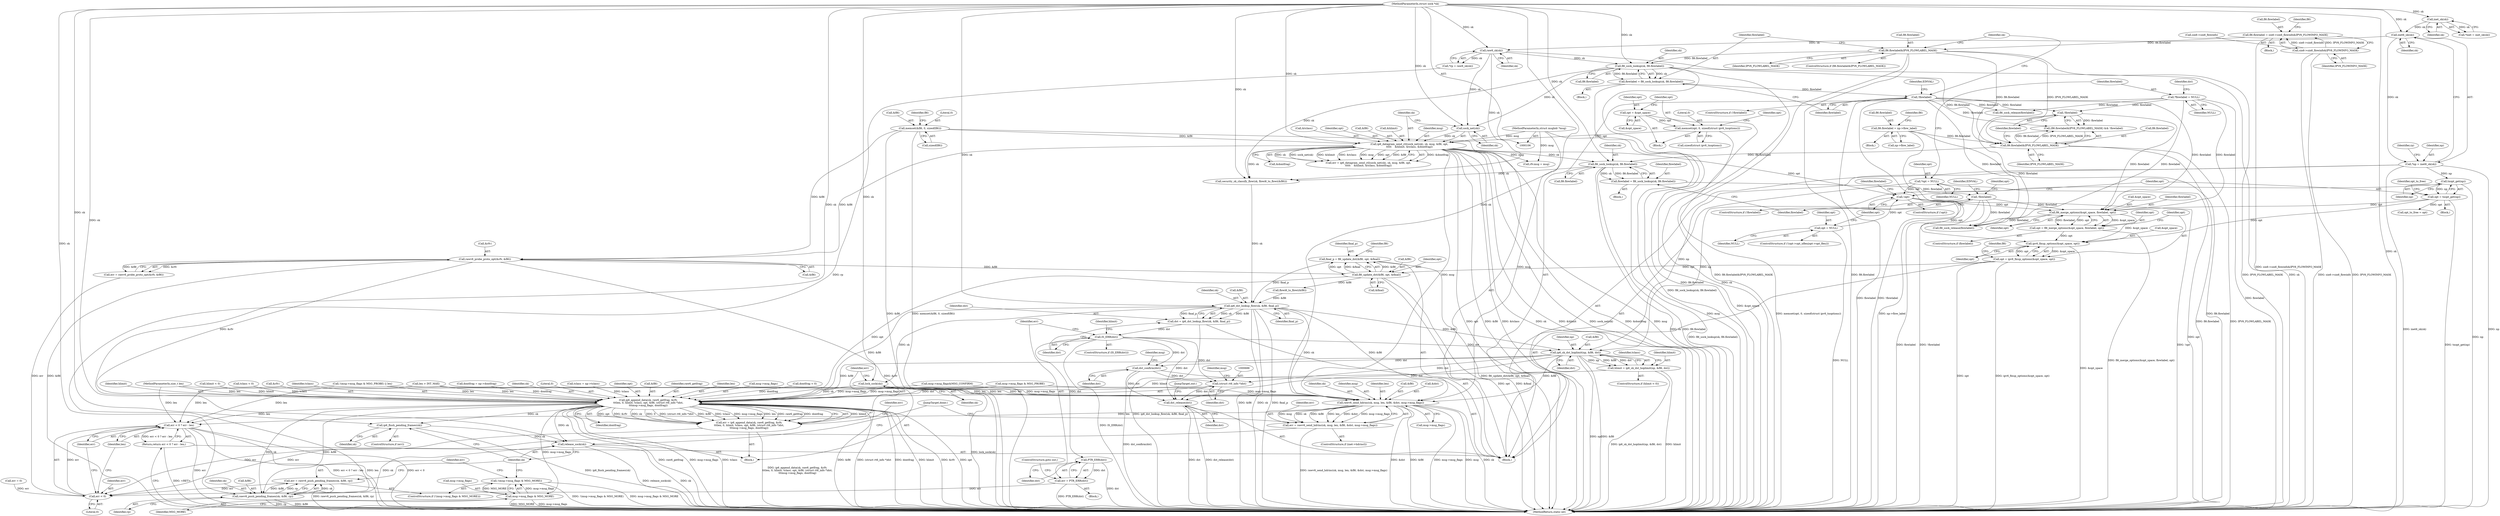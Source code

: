digraph "0_linux_45f6fad84cc305103b28d73482b344d7f5b76f39_13@API" {
"1000546" [label="(Call,final_p = fl6_update_dst(&fl6, opt, &final))"];
"1000548" [label="(Call,fl6_update_dst(&fl6, opt, &final))"];
"1000498" [label="(Call,rawv6_probe_proto_opt(&rfv, &fl6))"];
"1000187" [label="(Call,memset(&fl6, 0, sizeof(fl6)))"];
"1000397" [label="(Call,ip6_datagram_send_ctl(sock_net(sk), sk, msg, &fl6, opt,\n\t\t\t\t\t    &hlimit, &tclass, &dontfrag))"];
"1000398" [label="(Call,sock_net(sk))"];
"1000132" [label="(Call,raw6_sk(sk))"];
"1000127" [label="(Call,inet6_sk(sk))"];
"1000122" [label="(Call,inet_sk(sk))"];
"1000107" [label="(MethodParameterIn,struct sock *sk)"];
"1000283" [label="(Call,fl6_sock_lookup(sk, fl6.flowlabel))"];
"1000275" [label="(Call,fl6.flowlabel&IPV6_FLOWLABEL_MASK)"];
"1000265" [label="(Call,fl6.flowlabel = sin6->sin6_flowinfo&IPV6_FLOWINFO_MASK)"];
"1000269" [label="(Call,sin6->sin6_flowinfo&IPV6_FLOWINFO_MASK)"];
"1000108" [label="(MethodParameterIn,struct msghdr *msg)"];
"1000384" [label="(Call,memset(opt, 0, sizeof(struct ipv6_txoptions)))"];
"1000380" [label="(Call,opt = &opt_space)"];
"1000475" [label="(Call,opt = ipv6_fixup_options(&opt_space, opt))"];
"1000477" [label="(Call,ipv6_fixup_options(&opt_space, opt))"];
"1000470" [label="(Call,fl6_merge_options(&opt_space, flowlabel, opt))"];
"1000427" [label="(Call,!flowlabel)"];
"1000289" [label="(Call,!flowlabel)"];
"1000281" [label="(Call,flowlabel = fl6_sock_lookup(sk, fl6.flowlabel))"];
"1000139" [label="(Call,*flowlabel = NULL)"];
"1000438" [label="(Call,!flowlabel)"];
"1000430" [label="(Call,flowlabel = fl6_sock_lookup(sk, fl6.flowlabel))"];
"1000432" [label="(Call,fl6_sock_lookup(sk, fl6.flowlabel))"];
"1000422" [label="(Call,fl6.flowlabel&IPV6_FLOWLABEL_MASK)"];
"1000355" [label="(Call,fl6.flowlabel = np->flow_label)"];
"1000456" [label="(Call,!opt)"];
"1000452" [label="(Call,opt = NULL)"];
"1000135" [label="(Call,*opt = NULL)"];
"1000459" [label="(Call,opt = txopt_get(np))"];
"1000461" [label="(Call,txopt_get(np))"];
"1000125" [label="(Call,*np = inet6_sk(sk))"];
"1000468" [label="(Call,opt = fl6_merge_options(&opt_space, flowlabel, opt))"];
"1000601" [label="(Call,ip6_dst_lookup_flow(sk, &fl6, final_p))"];
"1000599" [label="(Call,dst = ip6_dst_lookup_flow(sk, &fl6, final_p))"];
"1000607" [label="(Call,IS_ERR(dst))"];
"1000612" [label="(Call,PTR_ERR(dst))"];
"1000610" [label="(Call,err = PTR_ERR(dst))"];
"1000725" [label="(Call,err < 0)"];
"1000724" [label="(Call,err < 0 ? err : len)"];
"1000723" [label="(Return,return err < 0 ? err : len;)"];
"1000621" [label="(Call,ip6_sk_dst_hoplimit(np, &fl6, dst))"];
"1000619" [label="(Call,hlimit = ip6_sk_dst_hoplimit(np, &fl6, dst))"];
"1000675" [label="(Call,ip6_append_data(sk, raw6_getfrag, &rfv,\n\t\t\tlen, 0, hlimit, tclass, opt, &fl6, (struct rt6_info *)dst,\n\t\t\tmsg->msg_flags, dontfrag))"];
"1000673" [label="(Call,err = ip6_append_data(sk, raw6_getfrag, &rfv,\n\t\t\tlen, 0, hlimit, tclass, opt, &fl6, (struct rt6_info *)dst,\n\t\t\tmsg->msg_flags, dontfrag))"];
"1000696" [label="(Call,ip6_flush_pending_frames(sk))"];
"1000713" [label="(Call,release_sock(sk))"];
"1000701" [label="(Call,msg->msg_flags & MSG_MORE)"];
"1000700" [label="(Call,!(msg->msg_flags & MSG_MORE))"];
"1000708" [label="(Call,rawv6_push_pending_frames(sk, &fl6, rp))"];
"1000706" [label="(Call,err = rawv6_push_pending_frames(sk, &fl6, rp))"];
"1000658" [label="(Call,rawv6_send_hdrinc(sk, msg, len, &fl6, &dst, msg->msg_flags))"];
"1000656" [label="(Call,err = rawv6_send_hdrinc(sk, msg, len, &fl6, &dst, msg->msg_flags))"];
"1000687" [label="(Call,(struct rt6_info *)dst)"];
"1000716" [label="(Call,dst_release(dst))"];
"1000731" [label="(Call,dst_confirm(dst))"];
"1000671" [label="(Call,lock_sock(sk))"];
"1000716" [label="(Call,dst_release(dst))"];
"1000672" [label="(Identifier,sk)"];
"1000743" [label="(Call,err = 0)"];
"1000674" [label="(Identifier,err)"];
"1000614" [label="(ControlStructure,goto out;)"];
"1000416" [label="(Call,fl6_sock_release(flowlabel))"];
"1000725" [label="(Call,err < 0)"];
"1000587" [label="(Call,flowi6_to_flowi(&fl6))"];
"1000427" [label="(Call,!flowlabel)"];
"1000139" [label="(Call,*flowlabel = NULL)"];
"1000126" [label="(Identifier,np)"];
"1000609" [label="(Block,)"];
"1000714" [label="(Identifier,sk)"];
"1000127" [label="(Call,inet6_sk(sk))"];
"1000599" [label="(Call,dst = ip6_dst_lookup_flow(sk, &fl6, final_p))"];
"1000384" [label="(Call,memset(opt, 0, sizeof(struct ipv6_txoptions)))"];
"1000666" [label="(Call,msg->msg_flags)"];
"1000628" [label="(Identifier,tclass)"];
"1000708" [label="(Call,rawv6_push_pending_frames(sk, &fl6, rp))"];
"1000678" [label="(Call,&rfv)"];
"1000687" [label="(Call,(struct rt6_info *)dst)"];
"1000434" [label="(Call,fl6.flowlabel)"];
"1000135" [label="(Call,*opt = NULL)"];
"1000694" [label="(ControlStructure,if (err))"];
"1000398" [label="(Call,sock_net(sk))"];
"1000683" [label="(Identifier,tclass)"];
"1000728" [label="(Identifier,err)"];
"1000264" [label="(Block,)"];
"1000461" [label="(Call,txopt_get(np))"];
"1000549" [label="(Call,&fl6)"];
"1000453" [label="(Identifier,opt)"];
"1000707" [label="(Identifier,err)"];
"1000397" [label="(Call,ip6_datagram_send_ctl(sock_net(sk), sk, msg, &fl6, opt,\n\t\t\t\t\t    &hlimit, &tclass, &dontfrag))"];
"1000131" [label="(Identifier,rp)"];
"1000496" [label="(Call,err = rawv6_probe_proto_opt(&rfv, &fl6))"];
"1000676" [label="(Identifier,sk)"];
"1000293" [label="(Identifier,EINVAL)"];
"1000702" [label="(Call,msg->msg_flags)"];
"1000681" [label="(Literal,0)"];
"1000382" [label="(Call,&opt_space)"];
"1000421" [label="(Call,(fl6.flowlabel&IPV6_FLOWLABEL_MASK) && !flowlabel)"];
"1000706" [label="(Call,err = rawv6_push_pending_frames(sk, &fl6, rp))"];
"1000546" [label="(Call,final_p = fl6_update_dst(&fl6, opt, &final))"];
"1000467" [label="(Identifier,flowlabel)"];
"1000724" [label="(Call,err < 0 ? err : len)"];
"1000645" [label="(Call,msg->msg_flags&MSG_CONFIRM)"];
"1000608" [label="(Identifier,dst)"];
"1000277" [label="(Identifier,fl6)"];
"1000747" [label="(MethodReturn,static int)"];
"1000132" [label="(Call,raw6_sk(sk))"];
"1000125" [label="(Call,*np = inet6_sk(sk))"];
"1000402" [label="(Call,&fl6)"];
"1000689" [label="(Identifier,dst)"];
"1000443" [label="(ControlStructure,if (!(opt->opt_nflen|opt->opt_flen)))"];
"1000639" [label="(Call,dontfrag = np->dontfrag)"];
"1000144" [label="(Identifier,dst)"];
"1000732" [label="(Identifier,dst)"];
"1000428" [label="(Identifier,flowlabel)"];
"1000696" [label="(Call,ip6_flush_pending_frames(sk))"];
"1000400" [label="(Identifier,sk)"];
"1000717" [label="(Identifier,dst)"];
"1000723" [label="(Return,return err < 0 ? err : len;)"];
"1000700" [label="(Call,!(msg->msg_flags & MSG_MORE))"];
"1000719" [label="(Call,fl6_sock_release(flowlabel))"];
"1000422" [label="(Call,fl6.flowlabel&IPV6_FLOWLABEL_MASK)"];
"1000437" [label="(ControlStructure,if (!flowlabel))"];
"1000385" [label="(Identifier,opt)"];
"1000459" [label="(Call,opt = txopt_get(np))"];
"1000110" [label="(Block,)"];
"1000473" [label="(Identifier,flowlabel)"];
"1000697" [label="(Identifier,sk)"];
"1000611" [label="(Identifier,err)"];
"1000471" [label="(Call,&opt_space)"];
"1000405" [label="(Call,&hlimit)"];
"1000432" [label="(Call,fl6_sock_lookup(sk, fl6.flowlabel))"];
"1000673" [label="(Call,err = ip6_append_data(sk, raw6_getfrag, &rfv,\n\t\t\tlen, 0, hlimit, tclass, opt, &fl6, (struct rt6_info *)dst,\n\t\t\tmsg->msg_flags, dontfrag))"];
"1000187" [label="(Call,memset(&fl6, 0, sizeof(fl6)))"];
"1000636" [label="(Call,dontfrag < 0)"];
"1000477" [label="(Call,ipv6_fixup_options(&opt_space, opt))"];
"1000265" [label="(Call,fl6.flowlabel = sin6->sin6_flowinfo&IPV6_FLOWINFO_MASK)"];
"1000269" [label="(Call,sin6->sin6_flowinfo&IPV6_FLOWINFO_MASK)"];
"1000454" [label="(Identifier,NULL)"];
"1000727" [label="(Literal,0)"];
"1000699" [label="(ControlStructure,if (!(msg->msg_flags & MSG_MORE)))"];
"1000190" [label="(Literal,0)"];
"1000617" [label="(Identifier,hlimit)"];
"1000356" [label="(Call,fl6.flowlabel)"];
"1000130" [label="(Call,*rp = raw6_sk(sk))"];
"1000486" [label="(Call,rfv.msg = msg)"];
"1000387" [label="(Call,sizeof(struct ipv6_txoptions))"];
"1000613" [label="(Identifier,dst)"];
"1000501" [label="(Call,&fl6)"];
"1000423" [label="(Call,fl6.flowlabel)"];
"1000712" [label="(Identifier,rp)"];
"1000671" [label="(Call,lock_sock(sk))"];
"1000691" [label="(Identifier,msg)"];
"1000659" [label="(Identifier,sk)"];
"1000288" [label="(ControlStructure,if (!flowlabel))"];
"1000107" [label="(MethodParameterIn,struct sock *sk)"];
"1000188" [label="(Call,&fl6)"];
"1000447" [label="(Identifier,opt)"];
"1000455" [label="(ControlStructure,if (!opt))"];
"1000483" [label="(Identifier,fl6)"];
"1000715" [label="(JumpTarget,done:)"];
"1000468" [label="(Call,opt = fl6_merge_options(&opt_space, flowlabel, opt))"];
"1000133" [label="(Identifier,sk)"];
"1000275" [label="(Call,fl6.flowlabel&IPV6_FLOWLABEL_MASK)"];
"1000426" [label="(Identifier,IPV6_FLOWLABEL_MASK)"];
"1000660" [label="(Identifier,msg)"];
"1000738" [label="(Identifier,msg)"];
"1000616" [label="(Call,hlimit < 0)"];
"1000620" [label="(Identifier,hlimit)"];
"1000109" [label="(MethodParameterIn,size_t len)"];
"1000710" [label="(Call,&fl6)"];
"1000386" [label="(Literal,0)"];
"1000661" [label="(Identifier,len)"];
"1000399" [label="(Identifier,sk)"];
"1000607" [label="(Call,IS_ERR(dst))"];
"1000460" [label="(Identifier,opt)"];
"1000656" [label="(Call,err = rawv6_send_hdrinc(sk, msg, len, &fl6, &dst, msg->msg_flags))"];
"1000136" [label="(Identifier,opt)"];
"1000279" [label="(Identifier,IPV6_FLOWLABEL_MASK)"];
"1000693" [label="(Identifier,dontfrag)"];
"1000718" [label="(JumpTarget,out:)"];
"1000547" [label="(Identifier,final_p)"];
"1000137" [label="(Identifier,NULL)"];
"1000381" [label="(Identifier,opt)"];
"1000433" [label="(Identifier,sk)"];
"1000627" [label="(Call,tclass < 0)"];
"1000701" [label="(Call,msg->msg_flags & MSG_MORE)"];
"1000123" [label="(Identifier,sk)"];
"1000283" [label="(Call,fl6_sock_lookup(sk, fl6.flowlabel))"];
"1000552" [label="(Call,&final)"];
"1000281" [label="(Call,flowlabel = fl6_sock_lookup(sk, fl6.flowlabel))"];
"1000120" [label="(Call,*inet = inet_sk(sk))"];
"1000682" [label="(Identifier,hlimit)"];
"1000401" [label="(Identifier,msg)"];
"1000476" [label="(Identifier,opt)"];
"1000431" [label="(Identifier,flowlabel)"];
"1000463" [label="(Call,opt_to_free = opt)"];
"1000407" [label="(Call,&tclass)"];
"1000359" [label="(Call,np->flow_label)"];
"1000615" [label="(ControlStructure,if (hlimit < 0))"];
"1000442" [label="(Identifier,EINVAL)"];
"1000548" [label="(Call,fl6_update_dst(&fl6, opt, &final))"];
"1000276" [label="(Call,fl6.flowlabel)"];
"1000355" [label="(Call,fl6.flowlabel = np->flow_label)"];
"1000456" [label="(Call,!opt)"];
"1000734" [label="(Call,!(msg->msg_flags & MSG_PROBE) || len)"];
"1000658" [label="(Call,rawv6_send_hdrinc(sk, msg, len, &fl6, &dst, msg->msg_flags))"];
"1000334" [label="(Block,)"];
"1000558" [label="(Identifier,fl6)"];
"1000273" [label="(Identifier,IPV6_FLOWINFO_MASK)"];
"1000605" [label="(Identifier,final_p)"];
"1000602" [label="(Identifier,sk)"];
"1000731" [label="(Call,dst_confirm(dst))"];
"1000480" [label="(Identifier,opt)"];
"1000457" [label="(Identifier,opt)"];
"1000462" [label="(Identifier,np)"];
"1000600" [label="(Identifier,dst)"];
"1000195" [label="(Identifier,fl6)"];
"1000475" [label="(Call,opt = ipv6_fixup_options(&opt_space, opt))"];
"1000298" [label="(Identifier,sk)"];
"1000729" [label="(Identifier,len)"];
"1000619" [label="(Call,hlimit = ip6_sk_dst_hoplimit(np, &fl6, dst))"];
"1000603" [label="(Call,&fl6)"];
"1000140" [label="(Identifier,flowlabel)"];
"1000391" [label="(Identifier,opt)"];
"1000430" [label="(Call,flowlabel = fl6_sock_lookup(sk, fl6.flowlabel))"];
"1000736" [label="(Call,msg->msg_flags & MSG_PROBE)"];
"1000290" [label="(Identifier,flowlabel)"];
"1000466" [label="(ControlStructure,if (flowlabel))"];
"1000621" [label="(Call,ip6_sk_dst_hoplimit(np, &fl6, dst))"];
"1000128" [label="(Identifier,sk)"];
"1000458" [label="(Block,)"];
"1000630" [label="(Call,tclass = np->tclass)"];
"1000705" [label="(Identifier,MSG_MORE)"];
"1000429" [label="(Block,)"];
"1000657" [label="(Identifier,err)"];
"1000438" [label="(Call,!flowlabel)"];
"1000670" [label="(Block,)"];
"1000652" [label="(ControlStructure,if (inet->hdrincl))"];
"1000280" [label="(Block,)"];
"1000365" [label="(Identifier,fl6)"];
"1000684" [label="(Identifier,opt)"];
"1000379" [label="(Block,)"];
"1000498" [label="(Call,rawv6_probe_proto_opt(&rfv, &fl6))"];
"1000685" [label="(Call,&fl6)"];
"1000677" [label="(Identifier,raw6_getfrag)"];
"1000499" [label="(Call,&rfv)"];
"1000675" [label="(Call,ip6_append_data(sk, raw6_getfrag, &rfv,\n\t\t\tlen, 0, hlimit, tclass, opt, &fl6, (struct rt6_info *)dst,\n\t\t\tmsg->msg_flags, dontfrag))"];
"1000270" [label="(Call,sin6->sin6_flowinfo)"];
"1000172" [label="(Call,len > INT_MAX)"];
"1000122" [label="(Call,inet_sk(sk))"];
"1000439" [label="(Identifier,flowlabel)"];
"1000606" [label="(ControlStructure,if (IS_ERR(dst)))"];
"1000141" [label="(Identifier,NULL)"];
"1000404" [label="(Identifier,opt)"];
"1000551" [label="(Identifier,opt)"];
"1000452" [label="(Call,opt = NULL)"];
"1000469" [label="(Identifier,opt)"];
"1000610" [label="(Call,err = PTR_ERR(dst))"];
"1000622" [label="(Identifier,np)"];
"1000623" [label="(Call,&fl6)"];
"1000601" [label="(Call,ip6_dst_lookup_flow(sk, &fl6, final_p))"];
"1000470" [label="(Call,fl6_merge_options(&opt_space, flowlabel, opt))"];
"1000409" [label="(Call,&dontfrag)"];
"1000284" [label="(Identifier,sk)"];
"1000662" [label="(Call,&fl6)"];
"1000464" [label="(Identifier,opt_to_free)"];
"1000380" [label="(Call,opt = &opt_space)"];
"1000478" [label="(Call,&opt_space)"];
"1000713" [label="(Call,release_sock(sk))"];
"1000266" [label="(Call,fl6.flowlabel)"];
"1000625" [label="(Identifier,dst)"];
"1000680" [label="(Identifier,len)"];
"1000395" [label="(Call,err = ip6_datagram_send_ctl(sock_net(sk), sk, msg, &fl6, opt,\n\t\t\t\t\t    &hlimit, &tclass, &dontfrag))"];
"1000285" [label="(Call,fl6.flowlabel)"];
"1000612" [label="(Call,PTR_ERR(dst))"];
"1000474" [label="(Identifier,opt)"];
"1000695" [label="(Identifier,err)"];
"1000664" [label="(Call,&dst)"];
"1000690" [label="(Call,msg->msg_flags)"];
"1000108" [label="(MethodParameterIn,struct msghdr *msg)"];
"1000585" [label="(Call,security_sk_classify_flow(sk, flowi6_to_flowi(&fl6)))"];
"1000289" [label="(Call,!flowlabel)"];
"1000709" [label="(Identifier,sk)"];
"1000274" [label="(ControlStructure,if (fl6.flowlabel&IPV6_FLOWLABEL_MASK))"];
"1000191" [label="(Call,sizeof(fl6))"];
"1000726" [label="(Identifier,err)"];
"1000282" [label="(Identifier,flowlabel)"];
"1000546" -> "1000110"  [label="AST: "];
"1000546" -> "1000548"  [label="CFG: "];
"1000547" -> "1000546"  [label="AST: "];
"1000548" -> "1000546"  [label="AST: "];
"1000558" -> "1000546"  [label="CFG: "];
"1000546" -> "1000747"  [label="DDG: fl6_update_dst(&fl6, opt, &final)"];
"1000548" -> "1000546"  [label="DDG: &fl6"];
"1000548" -> "1000546"  [label="DDG: opt"];
"1000548" -> "1000546"  [label="DDG: &final"];
"1000546" -> "1000601"  [label="DDG: final_p"];
"1000548" -> "1000552"  [label="CFG: "];
"1000549" -> "1000548"  [label="AST: "];
"1000551" -> "1000548"  [label="AST: "];
"1000552" -> "1000548"  [label="AST: "];
"1000548" -> "1000747"  [label="DDG: opt"];
"1000548" -> "1000747"  [label="DDG: &final"];
"1000498" -> "1000548"  [label="DDG: &fl6"];
"1000475" -> "1000548"  [label="DDG: opt"];
"1000548" -> "1000587"  [label="DDG: &fl6"];
"1000548" -> "1000675"  [label="DDG: opt"];
"1000498" -> "1000496"  [label="AST: "];
"1000498" -> "1000501"  [label="CFG: "];
"1000499" -> "1000498"  [label="AST: "];
"1000501" -> "1000498"  [label="AST: "];
"1000496" -> "1000498"  [label="CFG: "];
"1000498" -> "1000747"  [label="DDG: &rfv"];
"1000498" -> "1000747"  [label="DDG: &fl6"];
"1000498" -> "1000496"  [label="DDG: &rfv"];
"1000498" -> "1000496"  [label="DDG: &fl6"];
"1000187" -> "1000498"  [label="DDG: &fl6"];
"1000397" -> "1000498"  [label="DDG: &fl6"];
"1000498" -> "1000675"  [label="DDG: &rfv"];
"1000187" -> "1000110"  [label="AST: "];
"1000187" -> "1000191"  [label="CFG: "];
"1000188" -> "1000187"  [label="AST: "];
"1000190" -> "1000187"  [label="AST: "];
"1000191" -> "1000187"  [label="AST: "];
"1000195" -> "1000187"  [label="CFG: "];
"1000187" -> "1000747"  [label="DDG: &fl6"];
"1000187" -> "1000747"  [label="DDG: memset(&fl6, 0, sizeof(fl6))"];
"1000187" -> "1000397"  [label="DDG: &fl6"];
"1000397" -> "1000395"  [label="AST: "];
"1000397" -> "1000409"  [label="CFG: "];
"1000398" -> "1000397"  [label="AST: "];
"1000400" -> "1000397"  [label="AST: "];
"1000401" -> "1000397"  [label="AST: "];
"1000402" -> "1000397"  [label="AST: "];
"1000404" -> "1000397"  [label="AST: "];
"1000405" -> "1000397"  [label="AST: "];
"1000407" -> "1000397"  [label="AST: "];
"1000409" -> "1000397"  [label="AST: "];
"1000395" -> "1000397"  [label="CFG: "];
"1000397" -> "1000747"  [label="DDG: &hlimit"];
"1000397" -> "1000747"  [label="DDG: sock_net(sk)"];
"1000397" -> "1000747"  [label="DDG: &dontfrag"];
"1000397" -> "1000747"  [label="DDG: msg"];
"1000397" -> "1000747"  [label="DDG: opt"];
"1000397" -> "1000747"  [label="DDG: &fl6"];
"1000397" -> "1000747"  [label="DDG: &tclass"];
"1000397" -> "1000747"  [label="DDG: sk"];
"1000397" -> "1000395"  [label="DDG: &dontfrag"];
"1000397" -> "1000395"  [label="DDG: sk"];
"1000397" -> "1000395"  [label="DDG: sock_net(sk)"];
"1000397" -> "1000395"  [label="DDG: &hlimit"];
"1000397" -> "1000395"  [label="DDG: &tclass"];
"1000397" -> "1000395"  [label="DDG: msg"];
"1000397" -> "1000395"  [label="DDG: opt"];
"1000397" -> "1000395"  [label="DDG: &fl6"];
"1000398" -> "1000397"  [label="DDG: sk"];
"1000107" -> "1000397"  [label="DDG: sk"];
"1000108" -> "1000397"  [label="DDG: msg"];
"1000384" -> "1000397"  [label="DDG: opt"];
"1000397" -> "1000432"  [label="DDG: sk"];
"1000397" -> "1000456"  [label="DDG: opt"];
"1000397" -> "1000486"  [label="DDG: msg"];
"1000397" -> "1000585"  [label="DDG: sk"];
"1000397" -> "1000658"  [label="DDG: msg"];
"1000398" -> "1000399"  [label="CFG: "];
"1000399" -> "1000398"  [label="AST: "];
"1000400" -> "1000398"  [label="CFG: "];
"1000132" -> "1000398"  [label="DDG: sk"];
"1000283" -> "1000398"  [label="DDG: sk"];
"1000107" -> "1000398"  [label="DDG: sk"];
"1000132" -> "1000130"  [label="AST: "];
"1000132" -> "1000133"  [label="CFG: "];
"1000133" -> "1000132"  [label="AST: "];
"1000130" -> "1000132"  [label="CFG: "];
"1000132" -> "1000747"  [label="DDG: sk"];
"1000132" -> "1000130"  [label="DDG: sk"];
"1000127" -> "1000132"  [label="DDG: sk"];
"1000107" -> "1000132"  [label="DDG: sk"];
"1000132" -> "1000283"  [label="DDG: sk"];
"1000132" -> "1000585"  [label="DDG: sk"];
"1000127" -> "1000125"  [label="AST: "];
"1000127" -> "1000128"  [label="CFG: "];
"1000128" -> "1000127"  [label="AST: "];
"1000125" -> "1000127"  [label="CFG: "];
"1000127" -> "1000125"  [label="DDG: sk"];
"1000122" -> "1000127"  [label="DDG: sk"];
"1000107" -> "1000127"  [label="DDG: sk"];
"1000122" -> "1000120"  [label="AST: "];
"1000122" -> "1000123"  [label="CFG: "];
"1000123" -> "1000122"  [label="AST: "];
"1000120" -> "1000122"  [label="CFG: "];
"1000122" -> "1000120"  [label="DDG: sk"];
"1000107" -> "1000122"  [label="DDG: sk"];
"1000107" -> "1000106"  [label="AST: "];
"1000107" -> "1000747"  [label="DDG: sk"];
"1000107" -> "1000283"  [label="DDG: sk"];
"1000107" -> "1000432"  [label="DDG: sk"];
"1000107" -> "1000585"  [label="DDG: sk"];
"1000107" -> "1000601"  [label="DDG: sk"];
"1000107" -> "1000658"  [label="DDG: sk"];
"1000107" -> "1000671"  [label="DDG: sk"];
"1000107" -> "1000675"  [label="DDG: sk"];
"1000107" -> "1000696"  [label="DDG: sk"];
"1000107" -> "1000708"  [label="DDG: sk"];
"1000107" -> "1000713"  [label="DDG: sk"];
"1000283" -> "1000281"  [label="AST: "];
"1000283" -> "1000285"  [label="CFG: "];
"1000284" -> "1000283"  [label="AST: "];
"1000285" -> "1000283"  [label="AST: "];
"1000281" -> "1000283"  [label="CFG: "];
"1000283" -> "1000747"  [label="DDG: fl6.flowlabel"];
"1000283" -> "1000747"  [label="DDG: sk"];
"1000283" -> "1000281"  [label="DDG: sk"];
"1000283" -> "1000281"  [label="DDG: fl6.flowlabel"];
"1000275" -> "1000283"  [label="DDG: fl6.flowlabel"];
"1000283" -> "1000422"  [label="DDG: fl6.flowlabel"];
"1000283" -> "1000585"  [label="DDG: sk"];
"1000275" -> "1000274"  [label="AST: "];
"1000275" -> "1000279"  [label="CFG: "];
"1000276" -> "1000275"  [label="AST: "];
"1000279" -> "1000275"  [label="AST: "];
"1000282" -> "1000275"  [label="CFG: "];
"1000298" -> "1000275"  [label="CFG: "];
"1000275" -> "1000747"  [label="DDG: fl6.flowlabel&IPV6_FLOWLABEL_MASK"];
"1000275" -> "1000747"  [label="DDG: fl6.flowlabel"];
"1000275" -> "1000747"  [label="DDG: IPV6_FLOWLABEL_MASK"];
"1000265" -> "1000275"  [label="DDG: fl6.flowlabel"];
"1000275" -> "1000422"  [label="DDG: fl6.flowlabel"];
"1000275" -> "1000422"  [label="DDG: IPV6_FLOWLABEL_MASK"];
"1000265" -> "1000264"  [label="AST: "];
"1000265" -> "1000269"  [label="CFG: "];
"1000266" -> "1000265"  [label="AST: "];
"1000269" -> "1000265"  [label="AST: "];
"1000277" -> "1000265"  [label="CFG: "];
"1000265" -> "1000747"  [label="DDG: sin6->sin6_flowinfo&IPV6_FLOWINFO_MASK"];
"1000269" -> "1000265"  [label="DDG: sin6->sin6_flowinfo"];
"1000269" -> "1000265"  [label="DDG: IPV6_FLOWINFO_MASK"];
"1000269" -> "1000273"  [label="CFG: "];
"1000270" -> "1000269"  [label="AST: "];
"1000273" -> "1000269"  [label="AST: "];
"1000269" -> "1000747"  [label="DDG: IPV6_FLOWINFO_MASK"];
"1000269" -> "1000747"  [label="DDG: sin6->sin6_flowinfo"];
"1000108" -> "1000106"  [label="AST: "];
"1000108" -> "1000747"  [label="DDG: msg"];
"1000108" -> "1000486"  [label="DDG: msg"];
"1000108" -> "1000658"  [label="DDG: msg"];
"1000384" -> "1000379"  [label="AST: "];
"1000384" -> "1000387"  [label="CFG: "];
"1000385" -> "1000384"  [label="AST: "];
"1000386" -> "1000384"  [label="AST: "];
"1000387" -> "1000384"  [label="AST: "];
"1000391" -> "1000384"  [label="CFG: "];
"1000384" -> "1000747"  [label="DDG: memset(opt, 0, sizeof(struct ipv6_txoptions))"];
"1000380" -> "1000384"  [label="DDG: opt"];
"1000380" -> "1000379"  [label="AST: "];
"1000380" -> "1000382"  [label="CFG: "];
"1000381" -> "1000380"  [label="AST: "];
"1000382" -> "1000380"  [label="AST: "];
"1000385" -> "1000380"  [label="CFG: "];
"1000380" -> "1000747"  [label="DDG: &opt_space"];
"1000475" -> "1000110"  [label="AST: "];
"1000475" -> "1000477"  [label="CFG: "];
"1000476" -> "1000475"  [label="AST: "];
"1000477" -> "1000475"  [label="AST: "];
"1000483" -> "1000475"  [label="CFG: "];
"1000475" -> "1000747"  [label="DDG: opt"];
"1000475" -> "1000747"  [label="DDG: ipv6_fixup_options(&opt_space, opt)"];
"1000477" -> "1000475"  [label="DDG: &opt_space"];
"1000477" -> "1000475"  [label="DDG: opt"];
"1000477" -> "1000480"  [label="CFG: "];
"1000478" -> "1000477"  [label="AST: "];
"1000480" -> "1000477"  [label="AST: "];
"1000477" -> "1000747"  [label="DDG: &opt_space"];
"1000470" -> "1000477"  [label="DDG: &opt_space"];
"1000468" -> "1000477"  [label="DDG: opt"];
"1000456" -> "1000477"  [label="DDG: opt"];
"1000459" -> "1000477"  [label="DDG: opt"];
"1000470" -> "1000468"  [label="AST: "];
"1000470" -> "1000474"  [label="CFG: "];
"1000471" -> "1000470"  [label="AST: "];
"1000473" -> "1000470"  [label="AST: "];
"1000474" -> "1000470"  [label="AST: "];
"1000468" -> "1000470"  [label="CFG: "];
"1000470" -> "1000468"  [label="DDG: &opt_space"];
"1000470" -> "1000468"  [label="DDG: flowlabel"];
"1000470" -> "1000468"  [label="DDG: opt"];
"1000427" -> "1000470"  [label="DDG: flowlabel"];
"1000289" -> "1000470"  [label="DDG: flowlabel"];
"1000139" -> "1000470"  [label="DDG: flowlabel"];
"1000438" -> "1000470"  [label="DDG: flowlabel"];
"1000456" -> "1000470"  [label="DDG: opt"];
"1000459" -> "1000470"  [label="DDG: opt"];
"1000470" -> "1000719"  [label="DDG: flowlabel"];
"1000427" -> "1000421"  [label="AST: "];
"1000427" -> "1000428"  [label="CFG: "];
"1000428" -> "1000427"  [label="AST: "];
"1000421" -> "1000427"  [label="CFG: "];
"1000427" -> "1000421"  [label="DDG: flowlabel"];
"1000289" -> "1000427"  [label="DDG: flowlabel"];
"1000139" -> "1000427"  [label="DDG: flowlabel"];
"1000427" -> "1000719"  [label="DDG: flowlabel"];
"1000289" -> "1000288"  [label="AST: "];
"1000289" -> "1000290"  [label="CFG: "];
"1000290" -> "1000289"  [label="AST: "];
"1000293" -> "1000289"  [label="CFG: "];
"1000298" -> "1000289"  [label="CFG: "];
"1000289" -> "1000747"  [label="DDG: flowlabel"];
"1000289" -> "1000747"  [label="DDG: !flowlabel"];
"1000281" -> "1000289"  [label="DDG: flowlabel"];
"1000289" -> "1000416"  [label="DDG: flowlabel"];
"1000289" -> "1000421"  [label="DDG: !flowlabel"];
"1000289" -> "1000719"  [label="DDG: flowlabel"];
"1000281" -> "1000280"  [label="AST: "];
"1000282" -> "1000281"  [label="AST: "];
"1000290" -> "1000281"  [label="CFG: "];
"1000281" -> "1000747"  [label="DDG: fl6_sock_lookup(sk, fl6.flowlabel)"];
"1000139" -> "1000110"  [label="AST: "];
"1000139" -> "1000141"  [label="CFG: "];
"1000140" -> "1000139"  [label="AST: "];
"1000141" -> "1000139"  [label="AST: "];
"1000144" -> "1000139"  [label="CFG: "];
"1000139" -> "1000747"  [label="DDG: flowlabel"];
"1000139" -> "1000416"  [label="DDG: flowlabel"];
"1000139" -> "1000719"  [label="DDG: flowlabel"];
"1000438" -> "1000437"  [label="AST: "];
"1000438" -> "1000439"  [label="CFG: "];
"1000439" -> "1000438"  [label="AST: "];
"1000442" -> "1000438"  [label="CFG: "];
"1000447" -> "1000438"  [label="CFG: "];
"1000438" -> "1000747"  [label="DDG: !flowlabel"];
"1000438" -> "1000747"  [label="DDG: flowlabel"];
"1000430" -> "1000438"  [label="DDG: flowlabel"];
"1000438" -> "1000719"  [label="DDG: flowlabel"];
"1000430" -> "1000429"  [label="AST: "];
"1000430" -> "1000432"  [label="CFG: "];
"1000431" -> "1000430"  [label="AST: "];
"1000432" -> "1000430"  [label="AST: "];
"1000439" -> "1000430"  [label="CFG: "];
"1000430" -> "1000747"  [label="DDG: fl6_sock_lookup(sk, fl6.flowlabel)"];
"1000432" -> "1000430"  [label="DDG: sk"];
"1000432" -> "1000430"  [label="DDG: fl6.flowlabel"];
"1000432" -> "1000434"  [label="CFG: "];
"1000433" -> "1000432"  [label="AST: "];
"1000434" -> "1000432"  [label="AST: "];
"1000432" -> "1000747"  [label="DDG: fl6.flowlabel"];
"1000432" -> "1000747"  [label="DDG: sk"];
"1000422" -> "1000432"  [label="DDG: fl6.flowlabel"];
"1000432" -> "1000585"  [label="DDG: sk"];
"1000422" -> "1000421"  [label="AST: "];
"1000422" -> "1000426"  [label="CFG: "];
"1000423" -> "1000422"  [label="AST: "];
"1000426" -> "1000422"  [label="AST: "];
"1000428" -> "1000422"  [label="CFG: "];
"1000421" -> "1000422"  [label="CFG: "];
"1000422" -> "1000747"  [label="DDG: IPV6_FLOWLABEL_MASK"];
"1000422" -> "1000747"  [label="DDG: fl6.flowlabel"];
"1000422" -> "1000421"  [label="DDG: fl6.flowlabel"];
"1000422" -> "1000421"  [label="DDG: IPV6_FLOWLABEL_MASK"];
"1000355" -> "1000422"  [label="DDG: fl6.flowlabel"];
"1000355" -> "1000334"  [label="AST: "];
"1000355" -> "1000359"  [label="CFG: "];
"1000356" -> "1000355"  [label="AST: "];
"1000359" -> "1000355"  [label="AST: "];
"1000365" -> "1000355"  [label="CFG: "];
"1000355" -> "1000747"  [label="DDG: fl6.flowlabel"];
"1000355" -> "1000747"  [label="DDG: np->flow_label"];
"1000456" -> "1000455"  [label="AST: "];
"1000456" -> "1000457"  [label="CFG: "];
"1000457" -> "1000456"  [label="AST: "];
"1000460" -> "1000456"  [label="CFG: "];
"1000467" -> "1000456"  [label="CFG: "];
"1000456" -> "1000747"  [label="DDG: !opt"];
"1000452" -> "1000456"  [label="DDG: opt"];
"1000135" -> "1000456"  [label="DDG: opt"];
"1000452" -> "1000443"  [label="AST: "];
"1000452" -> "1000454"  [label="CFG: "];
"1000453" -> "1000452"  [label="AST: "];
"1000454" -> "1000452"  [label="AST: "];
"1000457" -> "1000452"  [label="CFG: "];
"1000452" -> "1000747"  [label="DDG: NULL"];
"1000135" -> "1000110"  [label="AST: "];
"1000135" -> "1000137"  [label="CFG: "];
"1000136" -> "1000135"  [label="AST: "];
"1000137" -> "1000135"  [label="AST: "];
"1000140" -> "1000135"  [label="CFG: "];
"1000135" -> "1000747"  [label="DDG: opt"];
"1000459" -> "1000458"  [label="AST: "];
"1000459" -> "1000461"  [label="CFG: "];
"1000460" -> "1000459"  [label="AST: "];
"1000461" -> "1000459"  [label="AST: "];
"1000464" -> "1000459"  [label="CFG: "];
"1000459" -> "1000747"  [label="DDG: txopt_get(np)"];
"1000461" -> "1000459"  [label="DDG: np"];
"1000459" -> "1000463"  [label="DDG: opt"];
"1000461" -> "1000462"  [label="CFG: "];
"1000462" -> "1000461"  [label="AST: "];
"1000461" -> "1000747"  [label="DDG: np"];
"1000125" -> "1000461"  [label="DDG: np"];
"1000461" -> "1000621"  [label="DDG: np"];
"1000125" -> "1000110"  [label="AST: "];
"1000126" -> "1000125"  [label="AST: "];
"1000131" -> "1000125"  [label="CFG: "];
"1000125" -> "1000747"  [label="DDG: np"];
"1000125" -> "1000747"  [label="DDG: inet6_sk(sk)"];
"1000125" -> "1000621"  [label="DDG: np"];
"1000468" -> "1000466"  [label="AST: "];
"1000469" -> "1000468"  [label="AST: "];
"1000476" -> "1000468"  [label="CFG: "];
"1000468" -> "1000747"  [label="DDG: fl6_merge_options(&opt_space, flowlabel, opt)"];
"1000601" -> "1000599"  [label="AST: "];
"1000601" -> "1000605"  [label="CFG: "];
"1000602" -> "1000601"  [label="AST: "];
"1000603" -> "1000601"  [label="AST: "];
"1000605" -> "1000601"  [label="AST: "];
"1000599" -> "1000601"  [label="CFG: "];
"1000601" -> "1000747"  [label="DDG: sk"];
"1000601" -> "1000747"  [label="DDG: final_p"];
"1000601" -> "1000747"  [label="DDG: &fl6"];
"1000601" -> "1000599"  [label="DDG: sk"];
"1000601" -> "1000599"  [label="DDG: &fl6"];
"1000601" -> "1000599"  [label="DDG: final_p"];
"1000585" -> "1000601"  [label="DDG: sk"];
"1000587" -> "1000601"  [label="DDG: &fl6"];
"1000601" -> "1000621"  [label="DDG: &fl6"];
"1000601" -> "1000658"  [label="DDG: sk"];
"1000601" -> "1000658"  [label="DDG: &fl6"];
"1000601" -> "1000671"  [label="DDG: sk"];
"1000601" -> "1000675"  [label="DDG: &fl6"];
"1000599" -> "1000110"  [label="AST: "];
"1000600" -> "1000599"  [label="AST: "];
"1000608" -> "1000599"  [label="CFG: "];
"1000599" -> "1000747"  [label="DDG: ip6_dst_lookup_flow(sk, &fl6, final_p)"];
"1000599" -> "1000607"  [label="DDG: dst"];
"1000607" -> "1000606"  [label="AST: "];
"1000607" -> "1000608"  [label="CFG: "];
"1000608" -> "1000607"  [label="AST: "];
"1000611" -> "1000607"  [label="CFG: "];
"1000617" -> "1000607"  [label="CFG: "];
"1000607" -> "1000747"  [label="DDG: IS_ERR(dst)"];
"1000607" -> "1000612"  [label="DDG: dst"];
"1000607" -> "1000621"  [label="DDG: dst"];
"1000607" -> "1000687"  [label="DDG: dst"];
"1000607" -> "1000716"  [label="DDG: dst"];
"1000607" -> "1000731"  [label="DDG: dst"];
"1000612" -> "1000610"  [label="AST: "];
"1000612" -> "1000613"  [label="CFG: "];
"1000613" -> "1000612"  [label="AST: "];
"1000610" -> "1000612"  [label="CFG: "];
"1000612" -> "1000747"  [label="DDG: dst"];
"1000612" -> "1000610"  [label="DDG: dst"];
"1000610" -> "1000609"  [label="AST: "];
"1000611" -> "1000610"  [label="AST: "];
"1000614" -> "1000610"  [label="CFG: "];
"1000610" -> "1000747"  [label="DDG: PTR_ERR(dst)"];
"1000610" -> "1000725"  [label="DDG: err"];
"1000725" -> "1000724"  [label="AST: "];
"1000725" -> "1000727"  [label="CFG: "];
"1000726" -> "1000725"  [label="AST: "];
"1000727" -> "1000725"  [label="AST: "];
"1000728" -> "1000725"  [label="CFG: "];
"1000729" -> "1000725"  [label="CFG: "];
"1000725" -> "1000724"  [label="DDG: err"];
"1000743" -> "1000725"  [label="DDG: err"];
"1000673" -> "1000725"  [label="DDG: err"];
"1000656" -> "1000725"  [label="DDG: err"];
"1000706" -> "1000725"  [label="DDG: err"];
"1000496" -> "1000725"  [label="DDG: err"];
"1000724" -> "1000723"  [label="AST: "];
"1000724" -> "1000728"  [label="CFG: "];
"1000724" -> "1000729"  [label="CFG: "];
"1000728" -> "1000724"  [label="AST: "];
"1000729" -> "1000724"  [label="AST: "];
"1000723" -> "1000724"  [label="CFG: "];
"1000724" -> "1000747"  [label="DDG: err < 0 ? err : len"];
"1000724" -> "1000747"  [label="DDG: len"];
"1000724" -> "1000747"  [label="DDG: err < 0"];
"1000724" -> "1000747"  [label="DDG: err"];
"1000724" -> "1000723"  [label="DDG: err < 0 ? err : len"];
"1000675" -> "1000724"  [label="DDG: len"];
"1000658" -> "1000724"  [label="DDG: len"];
"1000734" -> "1000724"  [label="DDG: len"];
"1000172" -> "1000724"  [label="DDG: len"];
"1000109" -> "1000724"  [label="DDG: len"];
"1000723" -> "1000110"  [label="AST: "];
"1000747" -> "1000723"  [label="CFG: "];
"1000723" -> "1000747"  [label="DDG: <RET>"];
"1000621" -> "1000619"  [label="AST: "];
"1000621" -> "1000625"  [label="CFG: "];
"1000622" -> "1000621"  [label="AST: "];
"1000623" -> "1000621"  [label="AST: "];
"1000625" -> "1000621"  [label="AST: "];
"1000619" -> "1000621"  [label="CFG: "];
"1000621" -> "1000747"  [label="DDG: np"];
"1000621" -> "1000747"  [label="DDG: &fl6"];
"1000621" -> "1000619"  [label="DDG: np"];
"1000621" -> "1000619"  [label="DDG: &fl6"];
"1000621" -> "1000619"  [label="DDG: dst"];
"1000621" -> "1000658"  [label="DDG: &fl6"];
"1000621" -> "1000675"  [label="DDG: &fl6"];
"1000621" -> "1000687"  [label="DDG: dst"];
"1000621" -> "1000716"  [label="DDG: dst"];
"1000621" -> "1000731"  [label="DDG: dst"];
"1000619" -> "1000615"  [label="AST: "];
"1000620" -> "1000619"  [label="AST: "];
"1000628" -> "1000619"  [label="CFG: "];
"1000619" -> "1000747"  [label="DDG: ip6_sk_dst_hoplimit(np, &fl6, dst)"];
"1000619" -> "1000747"  [label="DDG: hlimit"];
"1000619" -> "1000675"  [label="DDG: hlimit"];
"1000675" -> "1000673"  [label="AST: "];
"1000675" -> "1000693"  [label="CFG: "];
"1000676" -> "1000675"  [label="AST: "];
"1000677" -> "1000675"  [label="AST: "];
"1000678" -> "1000675"  [label="AST: "];
"1000680" -> "1000675"  [label="AST: "];
"1000681" -> "1000675"  [label="AST: "];
"1000682" -> "1000675"  [label="AST: "];
"1000683" -> "1000675"  [label="AST: "];
"1000684" -> "1000675"  [label="AST: "];
"1000685" -> "1000675"  [label="AST: "];
"1000687" -> "1000675"  [label="AST: "];
"1000690" -> "1000675"  [label="AST: "];
"1000693" -> "1000675"  [label="AST: "];
"1000673" -> "1000675"  [label="CFG: "];
"1000675" -> "1000747"  [label="DDG: dontfrag"];
"1000675" -> "1000747"  [label="DDG: hlimit"];
"1000675" -> "1000747"  [label="DDG: &rfv"];
"1000675" -> "1000747"  [label="DDG: opt"];
"1000675" -> "1000747"  [label="DDG: raw6_getfrag"];
"1000675" -> "1000747"  [label="DDG: msg->msg_flags"];
"1000675" -> "1000747"  [label="DDG: tclass"];
"1000675" -> "1000747"  [label="DDG: &fl6"];
"1000675" -> "1000747"  [label="DDG: (struct rt6_info *)dst"];
"1000675" -> "1000673"  [label="DDG: hlimit"];
"1000675" -> "1000673"  [label="DDG: opt"];
"1000675" -> "1000673"  [label="DDG: &rfv"];
"1000675" -> "1000673"  [label="DDG: sk"];
"1000675" -> "1000673"  [label="DDG: 0"];
"1000675" -> "1000673"  [label="DDG: (struct rt6_info *)dst"];
"1000675" -> "1000673"  [label="DDG: &fl6"];
"1000675" -> "1000673"  [label="DDG: tclass"];
"1000675" -> "1000673"  [label="DDG: msg->msg_flags"];
"1000675" -> "1000673"  [label="DDG: len"];
"1000675" -> "1000673"  [label="DDG: raw6_getfrag"];
"1000675" -> "1000673"  [label="DDG: dontfrag"];
"1000671" -> "1000675"  [label="DDG: sk"];
"1000734" -> "1000675"  [label="DDG: len"];
"1000172" -> "1000675"  [label="DDG: len"];
"1000109" -> "1000675"  [label="DDG: len"];
"1000616" -> "1000675"  [label="DDG: hlimit"];
"1000630" -> "1000675"  [label="DDG: tclass"];
"1000627" -> "1000675"  [label="DDG: tclass"];
"1000687" -> "1000675"  [label="DDG: dst"];
"1000645" -> "1000675"  [label="DDG: msg->msg_flags"];
"1000736" -> "1000675"  [label="DDG: msg->msg_flags"];
"1000639" -> "1000675"  [label="DDG: dontfrag"];
"1000636" -> "1000675"  [label="DDG: dontfrag"];
"1000675" -> "1000696"  [label="DDG: sk"];
"1000675" -> "1000701"  [label="DDG: msg->msg_flags"];
"1000675" -> "1000708"  [label="DDG: sk"];
"1000675" -> "1000708"  [label="DDG: &fl6"];
"1000675" -> "1000713"  [label="DDG: sk"];
"1000673" -> "1000670"  [label="AST: "];
"1000674" -> "1000673"  [label="AST: "];
"1000695" -> "1000673"  [label="CFG: "];
"1000673" -> "1000747"  [label="DDG: ip6_append_data(sk, raw6_getfrag, &rfv,\n\t\t\tlen, 0, hlimit, tclass, opt, &fl6, (struct rt6_info *)dst,\n\t\t\tmsg->msg_flags, dontfrag)"];
"1000696" -> "1000694"  [label="AST: "];
"1000696" -> "1000697"  [label="CFG: "];
"1000697" -> "1000696"  [label="AST: "];
"1000714" -> "1000696"  [label="CFG: "];
"1000696" -> "1000747"  [label="DDG: ip6_flush_pending_frames(sk)"];
"1000696" -> "1000713"  [label="DDG: sk"];
"1000713" -> "1000670"  [label="AST: "];
"1000713" -> "1000714"  [label="CFG: "];
"1000714" -> "1000713"  [label="AST: "];
"1000715" -> "1000713"  [label="CFG: "];
"1000713" -> "1000747"  [label="DDG: sk"];
"1000713" -> "1000747"  [label="DDG: release_sock(sk)"];
"1000708" -> "1000713"  [label="DDG: sk"];
"1000701" -> "1000700"  [label="AST: "];
"1000701" -> "1000705"  [label="CFG: "];
"1000702" -> "1000701"  [label="AST: "];
"1000705" -> "1000701"  [label="AST: "];
"1000700" -> "1000701"  [label="CFG: "];
"1000701" -> "1000747"  [label="DDG: MSG_MORE"];
"1000701" -> "1000747"  [label="DDG: msg->msg_flags"];
"1000701" -> "1000700"  [label="DDG: msg->msg_flags"];
"1000701" -> "1000700"  [label="DDG: MSG_MORE"];
"1000700" -> "1000699"  [label="AST: "];
"1000707" -> "1000700"  [label="CFG: "];
"1000714" -> "1000700"  [label="CFG: "];
"1000700" -> "1000747"  [label="DDG: !(msg->msg_flags & MSG_MORE)"];
"1000700" -> "1000747"  [label="DDG: msg->msg_flags & MSG_MORE"];
"1000708" -> "1000706"  [label="AST: "];
"1000708" -> "1000712"  [label="CFG: "];
"1000709" -> "1000708"  [label="AST: "];
"1000710" -> "1000708"  [label="AST: "];
"1000712" -> "1000708"  [label="AST: "];
"1000706" -> "1000708"  [label="CFG: "];
"1000708" -> "1000747"  [label="DDG: rp"];
"1000708" -> "1000747"  [label="DDG: &fl6"];
"1000708" -> "1000706"  [label="DDG: sk"];
"1000708" -> "1000706"  [label="DDG: &fl6"];
"1000708" -> "1000706"  [label="DDG: rp"];
"1000130" -> "1000708"  [label="DDG: rp"];
"1000706" -> "1000699"  [label="AST: "];
"1000707" -> "1000706"  [label="AST: "];
"1000714" -> "1000706"  [label="CFG: "];
"1000706" -> "1000747"  [label="DDG: rawv6_push_pending_frames(sk, &fl6, rp)"];
"1000658" -> "1000656"  [label="AST: "];
"1000658" -> "1000666"  [label="CFG: "];
"1000659" -> "1000658"  [label="AST: "];
"1000660" -> "1000658"  [label="AST: "];
"1000661" -> "1000658"  [label="AST: "];
"1000662" -> "1000658"  [label="AST: "];
"1000664" -> "1000658"  [label="AST: "];
"1000666" -> "1000658"  [label="AST: "];
"1000656" -> "1000658"  [label="CFG: "];
"1000658" -> "1000747"  [label="DDG: msg"];
"1000658" -> "1000747"  [label="DDG: &dst"];
"1000658" -> "1000747"  [label="DDG: &fl6"];
"1000658" -> "1000747"  [label="DDG: msg->msg_flags"];
"1000658" -> "1000747"  [label="DDG: sk"];
"1000658" -> "1000656"  [label="DDG: msg"];
"1000658" -> "1000656"  [label="DDG: sk"];
"1000658" -> "1000656"  [label="DDG: &fl6"];
"1000658" -> "1000656"  [label="DDG: len"];
"1000658" -> "1000656"  [label="DDG: &dst"];
"1000658" -> "1000656"  [label="DDG: msg->msg_flags"];
"1000734" -> "1000658"  [label="DDG: len"];
"1000172" -> "1000658"  [label="DDG: len"];
"1000109" -> "1000658"  [label="DDG: len"];
"1000645" -> "1000658"  [label="DDG: msg->msg_flags"];
"1000736" -> "1000658"  [label="DDG: msg->msg_flags"];
"1000656" -> "1000652"  [label="AST: "];
"1000657" -> "1000656"  [label="AST: "];
"1000715" -> "1000656"  [label="CFG: "];
"1000656" -> "1000747"  [label="DDG: rawv6_send_hdrinc(sk, msg, len, &fl6, &dst, msg->msg_flags)"];
"1000687" -> "1000689"  [label="CFG: "];
"1000688" -> "1000687"  [label="AST: "];
"1000689" -> "1000687"  [label="AST: "];
"1000691" -> "1000687"  [label="CFG: "];
"1000731" -> "1000687"  [label="DDG: dst"];
"1000687" -> "1000716"  [label="DDG: dst"];
"1000716" -> "1000110"  [label="AST: "];
"1000716" -> "1000717"  [label="CFG: "];
"1000717" -> "1000716"  [label="AST: "];
"1000718" -> "1000716"  [label="CFG: "];
"1000716" -> "1000747"  [label="DDG: dst_release(dst)"];
"1000716" -> "1000747"  [label="DDG: dst"];
"1000731" -> "1000716"  [label="DDG: dst"];
"1000731" -> "1000110"  [label="AST: "];
"1000731" -> "1000732"  [label="CFG: "];
"1000732" -> "1000731"  [label="AST: "];
"1000738" -> "1000731"  [label="CFG: "];
"1000731" -> "1000747"  [label="DDG: dst_confirm(dst)"];
"1000671" -> "1000670"  [label="AST: "];
"1000671" -> "1000672"  [label="CFG: "];
"1000672" -> "1000671"  [label="AST: "];
"1000674" -> "1000671"  [label="CFG: "];
"1000671" -> "1000747"  [label="DDG: lock_sock(sk)"];
}
